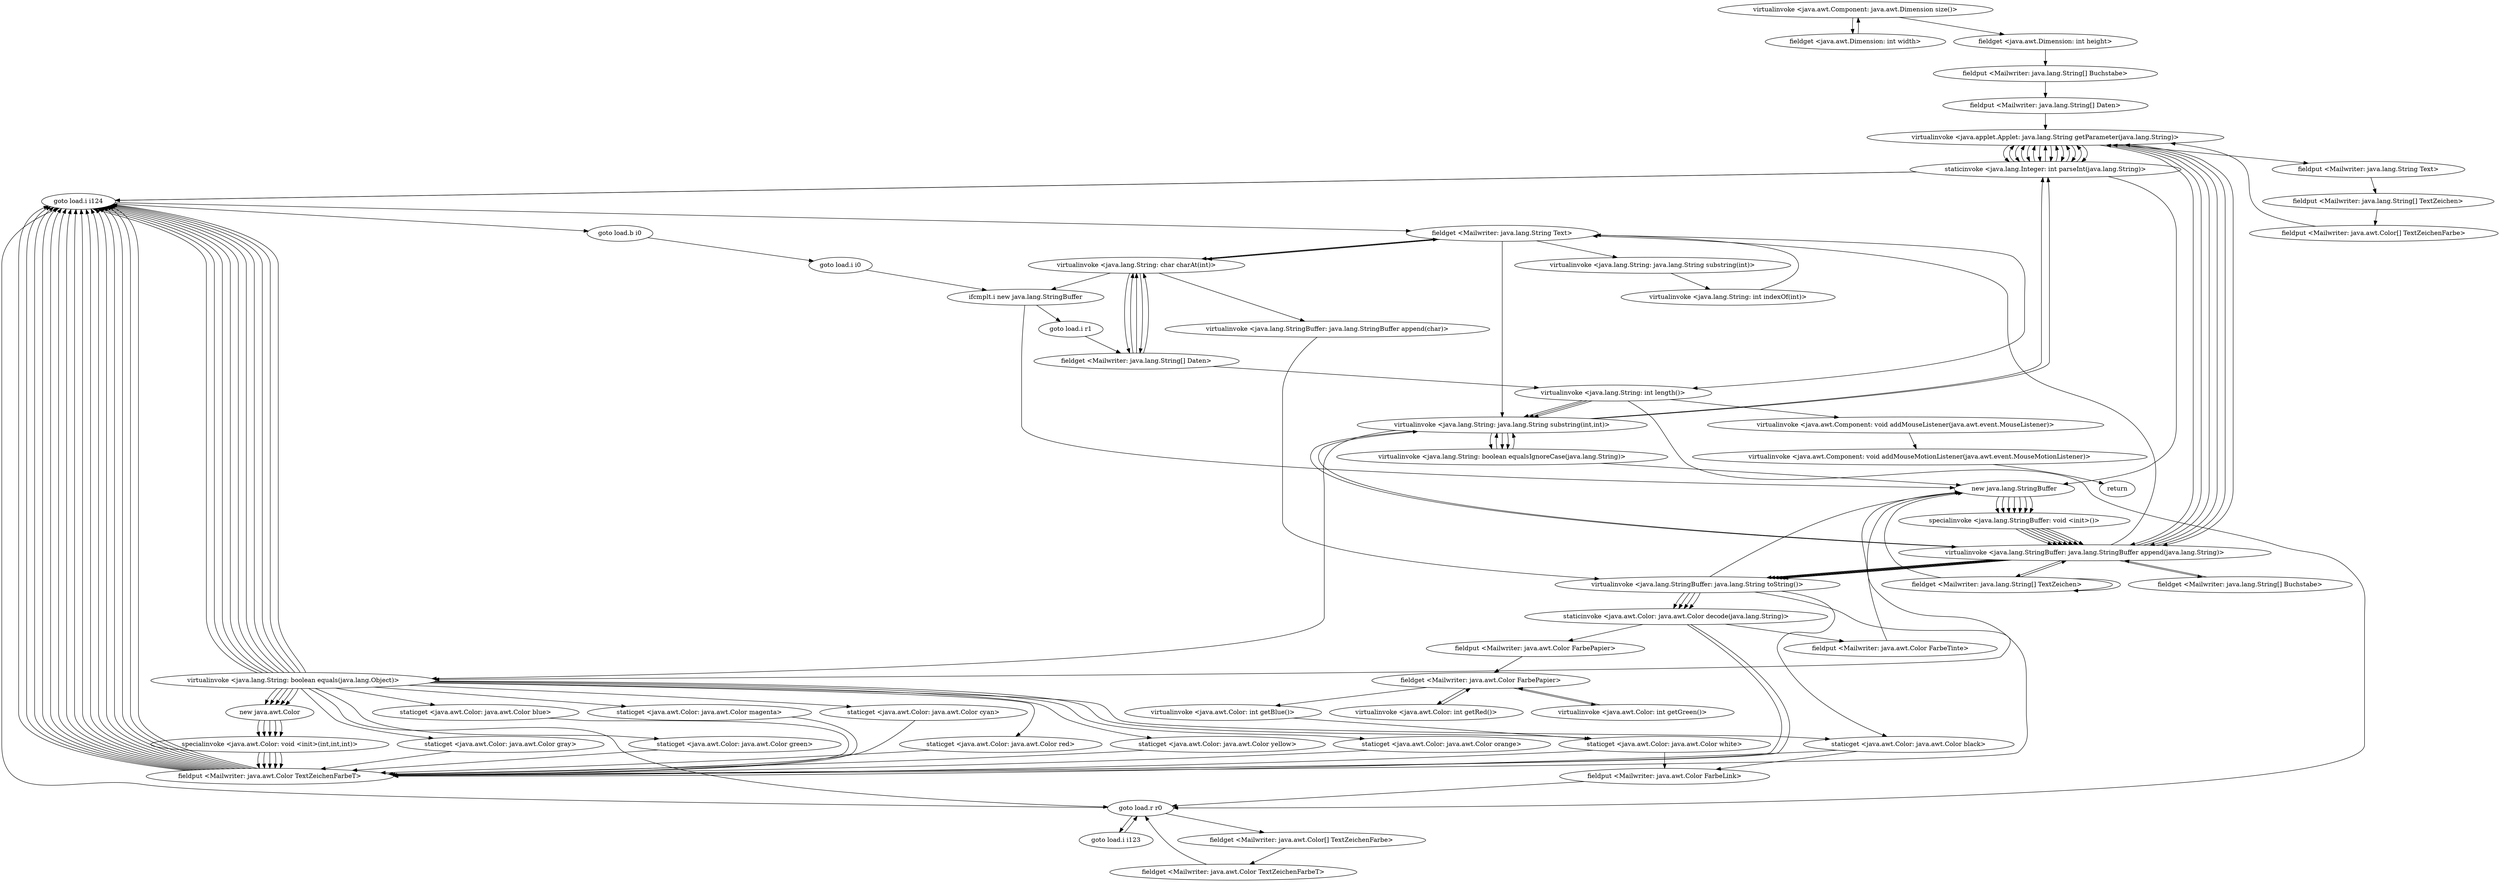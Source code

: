 digraph "" {
"virtualinvoke <java.awt.Component: java.awt.Dimension size()>";
 "virtualinvoke <java.awt.Component: java.awt.Dimension size()>"->"fieldget <java.awt.Dimension: int width>";
 "fieldget <java.awt.Dimension: int width>"->"virtualinvoke <java.awt.Component: java.awt.Dimension size()>";
 "virtualinvoke <java.awt.Component: java.awt.Dimension size()>"->"fieldget <java.awt.Dimension: int height>";
 "fieldget <java.awt.Dimension: int height>"->"fieldput <Mailwriter: java.lang.String[] Buchstabe>";
 "fieldput <Mailwriter: java.lang.String[] Buchstabe>"->"fieldput <Mailwriter: java.lang.String[] Daten>";
 "fieldput <Mailwriter: java.lang.String[] Daten>"->"virtualinvoke <java.applet.Applet: java.lang.String getParameter(java.lang.String)>";
 "virtualinvoke <java.applet.Applet: java.lang.String getParameter(java.lang.String)>"->"fieldput <Mailwriter: java.lang.String Text>";
 "fieldput <Mailwriter: java.lang.String Text>"->"fieldput <Mailwriter: java.lang.String[] TextZeichen>";
 "fieldput <Mailwriter: java.lang.String[] TextZeichen>"->"fieldput <Mailwriter: java.awt.Color[] TextZeichenFarbe>";
 "fieldput <Mailwriter: java.awt.Color[] TextZeichenFarbe>"->"virtualinvoke <java.applet.Applet: java.lang.String getParameter(java.lang.String)>";
 "virtualinvoke <java.applet.Applet: java.lang.String getParameter(java.lang.String)>"->"staticinvoke <java.lang.Integer: int parseInt(java.lang.String)>";
 "staticinvoke <java.lang.Integer: int parseInt(java.lang.String)>"->"virtualinvoke <java.applet.Applet: java.lang.String getParameter(java.lang.String)>";
 "virtualinvoke <java.applet.Applet: java.lang.String getParameter(java.lang.String)>"->"staticinvoke <java.lang.Integer: int parseInt(java.lang.String)>";
 "staticinvoke <java.lang.Integer: int parseInt(java.lang.String)>"->"virtualinvoke <java.applet.Applet: java.lang.String getParameter(java.lang.String)>";
 "virtualinvoke <java.applet.Applet: java.lang.String getParameter(java.lang.String)>"->"staticinvoke <java.lang.Integer: int parseInt(java.lang.String)>";
 "staticinvoke <java.lang.Integer: int parseInt(java.lang.String)>"->"virtualinvoke <java.applet.Applet: java.lang.String getParameter(java.lang.String)>";
 "virtualinvoke <java.applet.Applet: java.lang.String getParameter(java.lang.String)>"->"staticinvoke <java.lang.Integer: int parseInt(java.lang.String)>";
 "staticinvoke <java.lang.Integer: int parseInt(java.lang.String)>"->"virtualinvoke <java.applet.Applet: java.lang.String getParameter(java.lang.String)>";
 "virtualinvoke <java.applet.Applet: java.lang.String getParameter(java.lang.String)>"->"staticinvoke <java.lang.Integer: int parseInt(java.lang.String)>";
 "staticinvoke <java.lang.Integer: int parseInt(java.lang.String)>"->"virtualinvoke <java.applet.Applet: java.lang.String getParameter(java.lang.String)>";
 "virtualinvoke <java.applet.Applet: java.lang.String getParameter(java.lang.String)>"->"staticinvoke <java.lang.Integer: int parseInt(java.lang.String)>";
 "staticinvoke <java.lang.Integer: int parseInt(java.lang.String)>"->"virtualinvoke <java.applet.Applet: java.lang.String getParameter(java.lang.String)>";
 "virtualinvoke <java.applet.Applet: java.lang.String getParameter(java.lang.String)>"->"staticinvoke <java.lang.Integer: int parseInt(java.lang.String)>";
 "staticinvoke <java.lang.Integer: int parseInt(java.lang.String)>"->"virtualinvoke <java.applet.Applet: java.lang.String getParameter(java.lang.String)>";
 "virtualinvoke <java.applet.Applet: java.lang.String getParameter(java.lang.String)>"->"staticinvoke <java.lang.Integer: int parseInt(java.lang.String)>";
 "staticinvoke <java.lang.Integer: int parseInt(java.lang.String)>"->"new java.lang.StringBuffer";
 "new java.lang.StringBuffer"->"specialinvoke <java.lang.StringBuffer: void <init>()>";
 "specialinvoke <java.lang.StringBuffer: void <init>()>"->"virtualinvoke <java.lang.StringBuffer: java.lang.StringBuffer append(java.lang.String)>";
 "virtualinvoke <java.lang.StringBuffer: java.lang.StringBuffer append(java.lang.String)>"->"virtualinvoke <java.applet.Applet: java.lang.String getParameter(java.lang.String)>";
 "virtualinvoke <java.applet.Applet: java.lang.String getParameter(java.lang.String)>"->"virtualinvoke <java.lang.StringBuffer: java.lang.StringBuffer append(java.lang.String)>";
 "virtualinvoke <java.lang.StringBuffer: java.lang.StringBuffer append(java.lang.String)>"->"virtualinvoke <java.lang.StringBuffer: java.lang.String toString()>";
 "virtualinvoke <java.lang.StringBuffer: java.lang.String toString()>"->"staticinvoke <java.awt.Color: java.awt.Color decode(java.lang.String)>";
 "staticinvoke <java.awt.Color: java.awt.Color decode(java.lang.String)>"->"fieldput <Mailwriter: java.awt.Color FarbeTinte>";
 "fieldput <Mailwriter: java.awt.Color FarbeTinte>"->"new java.lang.StringBuffer";
 "new java.lang.StringBuffer"->"specialinvoke <java.lang.StringBuffer: void <init>()>";
 "specialinvoke <java.lang.StringBuffer: void <init>()>"->"virtualinvoke <java.lang.StringBuffer: java.lang.StringBuffer append(java.lang.String)>";
 "virtualinvoke <java.lang.StringBuffer: java.lang.StringBuffer append(java.lang.String)>"->"virtualinvoke <java.applet.Applet: java.lang.String getParameter(java.lang.String)>";
 "virtualinvoke <java.applet.Applet: java.lang.String getParameter(java.lang.String)>"->"virtualinvoke <java.lang.StringBuffer: java.lang.StringBuffer append(java.lang.String)>";
 "virtualinvoke <java.lang.StringBuffer: java.lang.StringBuffer append(java.lang.String)>"->"virtualinvoke <java.lang.StringBuffer: java.lang.String toString()>";
 "virtualinvoke <java.lang.StringBuffer: java.lang.String toString()>"->"staticinvoke <java.awt.Color: java.awt.Color decode(java.lang.String)>";
 "staticinvoke <java.awt.Color: java.awt.Color decode(java.lang.String)>"->"fieldput <Mailwriter: java.awt.Color TextZeichenFarbeT>";
 "fieldput <Mailwriter: java.awt.Color TextZeichenFarbeT>"->"new java.lang.StringBuffer";
 "new java.lang.StringBuffer"->"specialinvoke <java.lang.StringBuffer: void <init>()>";
 "specialinvoke <java.lang.StringBuffer: void <init>()>"->"virtualinvoke <java.lang.StringBuffer: java.lang.StringBuffer append(java.lang.String)>";
 "virtualinvoke <java.lang.StringBuffer: java.lang.StringBuffer append(java.lang.String)>"->"virtualinvoke <java.applet.Applet: java.lang.String getParameter(java.lang.String)>";
 "virtualinvoke <java.applet.Applet: java.lang.String getParameter(java.lang.String)>"->"virtualinvoke <java.lang.StringBuffer: java.lang.StringBuffer append(java.lang.String)>";
 "virtualinvoke <java.lang.StringBuffer: java.lang.StringBuffer append(java.lang.String)>"->"virtualinvoke <java.lang.StringBuffer: java.lang.String toString()>";
 "virtualinvoke <java.lang.StringBuffer: java.lang.String toString()>"->"staticinvoke <java.awt.Color: java.awt.Color decode(java.lang.String)>";
 "staticinvoke <java.awt.Color: java.awt.Color decode(java.lang.String)>"->"fieldput <Mailwriter: java.awt.Color FarbePapier>";
 "fieldput <Mailwriter: java.awt.Color FarbePapier>"->"fieldget <Mailwriter: java.awt.Color FarbePapier>";
 "fieldget <Mailwriter: java.awt.Color FarbePapier>"->"virtualinvoke <java.awt.Color: int getRed()>";
 "virtualinvoke <java.awt.Color: int getRed()>"->"fieldget <Mailwriter: java.awt.Color FarbePapier>";
 "fieldget <Mailwriter: java.awt.Color FarbePapier>"->"virtualinvoke <java.awt.Color: int getGreen()>";
 "virtualinvoke <java.awt.Color: int getGreen()>"->"fieldget <Mailwriter: java.awt.Color FarbePapier>";
 "fieldget <Mailwriter: java.awt.Color FarbePapier>"->"virtualinvoke <java.awt.Color: int getBlue()>";
 "virtualinvoke <java.awt.Color: int getBlue()>"->"staticget <java.awt.Color: java.awt.Color white>";
 "staticget <java.awt.Color: java.awt.Color white>"->"fieldput <Mailwriter: java.awt.Color FarbeLink>";
 "fieldput <Mailwriter: java.awt.Color FarbeLink>"->"goto load.r r0";
 "goto load.r r0"->"goto load.i i124";
 "goto load.i i124"->"fieldget <Mailwriter: java.lang.String Text>";
 "fieldget <Mailwriter: java.lang.String Text>"->"virtualinvoke <java.lang.String: int length()>";
 "virtualinvoke <java.lang.String: int length()>"->"virtualinvoke <java.awt.Component: void addMouseListener(java.awt.event.MouseListener)>";
 "virtualinvoke <java.awt.Component: void addMouseListener(java.awt.event.MouseListener)>"->"virtualinvoke <java.awt.Component: void addMouseMotionListener(java.awt.event.MouseMotionListener)>";
 "virtualinvoke <java.awt.Component: void addMouseMotionListener(java.awt.event.MouseMotionListener)>"->"return";
"fieldget <Mailwriter: java.lang.String Text>";
 "fieldget <Mailwriter: java.lang.String Text>"->"virtualinvoke <java.lang.String: char charAt(int)>";
 "virtualinvoke <java.lang.String: char charAt(int)>"->"fieldget <Mailwriter: java.lang.String Text>";
 "fieldget <Mailwriter: java.lang.String Text>"->"virtualinvoke <java.lang.String: java.lang.String substring(int)>";
 "virtualinvoke <java.lang.String: java.lang.String substring(int)>"->"virtualinvoke <java.lang.String: int indexOf(int)>";
 "virtualinvoke <java.lang.String: int indexOf(int)>"->"fieldget <Mailwriter: java.lang.String Text>";
 "fieldget <Mailwriter: java.lang.String Text>"->"virtualinvoke <java.lang.String: java.lang.String substring(int,int)>";
 "virtualinvoke <java.lang.String: java.lang.String substring(int,int)>"->"virtualinvoke <java.lang.String: boolean equals(java.lang.Object)>";
 "virtualinvoke <java.lang.String: boolean equals(java.lang.Object)>"->"goto load.i i124";
 "goto load.i i124"->"goto load.b i0";
 "goto load.b i0"->"goto load.i i0";
 "goto load.i i0"->"ifcmplt.i new java.lang.StringBuffer";
 "ifcmplt.i new java.lang.StringBuffer"->"goto load.i r1";
 "goto load.i r1"->"fieldget <Mailwriter: java.lang.String[] Daten>";
 "fieldget <Mailwriter: java.lang.String[] Daten>"->"virtualinvoke <java.lang.String: int length()>";
 "virtualinvoke <java.lang.String: int length()>"->"goto load.r r0";
 "goto load.r r0"->"goto load.i i123";
 "goto load.i i123"->"goto load.r r0";
 "goto load.r r0"->"fieldget <Mailwriter: java.awt.Color[] TextZeichenFarbe>";
 "fieldget <Mailwriter: java.awt.Color[] TextZeichenFarbe>"->"fieldget <Mailwriter: java.awt.Color TextZeichenFarbeT>";
 "fieldget <Mailwriter: java.awt.Color TextZeichenFarbeT>"->"goto load.r r0";
"fieldget <Mailwriter: java.lang.String[] Daten>";
 "fieldget <Mailwriter: java.lang.String[] Daten>"->"virtualinvoke <java.lang.String: char charAt(int)>";
 "virtualinvoke <java.lang.String: char charAt(int)>"->"fieldget <Mailwriter: java.lang.String[] Daten>";
 "fieldget <Mailwriter: java.lang.String[] Daten>"->"virtualinvoke <java.lang.String: char charAt(int)>";
 "virtualinvoke <java.lang.String: char charAt(int)>"->"fieldget <Mailwriter: java.lang.String[] Daten>";
 "fieldget <Mailwriter: java.lang.String[] Daten>"->"virtualinvoke <java.lang.String: char charAt(int)>";
 "virtualinvoke <java.lang.String: char charAt(int)>"-> "ifcmplt.i new java.lang.StringBuffer"->"new java.lang.StringBuffer";
 "new java.lang.StringBuffer"->"specialinvoke <java.lang.StringBuffer: void <init>()>";
 "specialinvoke <java.lang.StringBuffer: void <init>()>"->"virtualinvoke <java.lang.StringBuffer: java.lang.StringBuffer append(java.lang.String)>";
 "virtualinvoke <java.lang.StringBuffer: java.lang.StringBuffer append(java.lang.String)>"->"fieldget <Mailwriter: java.lang.String[] Buchstabe>";
 "fieldget <Mailwriter: java.lang.String[] Buchstabe>"->"virtualinvoke <java.lang.StringBuffer: java.lang.StringBuffer append(java.lang.String)>";
 "virtualinvoke <java.lang.StringBuffer: java.lang.StringBuffer append(java.lang.String)>"->"virtualinvoke <java.lang.StringBuffer: java.lang.String toString()>";
 "virtualinvoke <java.lang.StringBuffer: java.lang.String toString()>"->"new java.lang.StringBuffer";
 "new java.lang.StringBuffer"->"specialinvoke <java.lang.StringBuffer: void <init>()>";
 "specialinvoke <java.lang.StringBuffer: void <init>()>"->"virtualinvoke <java.lang.StringBuffer: java.lang.StringBuffer append(java.lang.String)>";
 "virtualinvoke <java.lang.StringBuffer: java.lang.StringBuffer append(java.lang.String)>"->"fieldget <Mailwriter: java.lang.String[] TextZeichen>";
 "fieldget <Mailwriter: java.lang.String[] TextZeichen>"->"virtualinvoke <java.lang.StringBuffer: java.lang.StringBuffer append(java.lang.String)>";
 "virtualinvoke <java.lang.StringBuffer: java.lang.StringBuffer append(java.lang.String)>"->"virtualinvoke <java.lang.StringBuffer: java.lang.String toString()>";
 "virtualinvoke <java.lang.StringBuffer: java.lang.String toString()>"->"virtualinvoke <java.lang.String: boolean equals(java.lang.Object)>";
 "virtualinvoke <java.lang.String: boolean equals(java.lang.Object)>"->"goto load.r r0";
"virtualinvoke <java.lang.String: boolean equals(java.lang.Object)>";
 "virtualinvoke <java.lang.String: boolean equals(java.lang.Object)>"->"goto load.i i124";
"virtualinvoke <java.lang.String: boolean equals(java.lang.Object)>";
 "virtualinvoke <java.lang.String: boolean equals(java.lang.Object)>"->"staticget <java.awt.Color: java.awt.Color red>";
 "staticget <java.awt.Color: java.awt.Color red>"->"fieldput <Mailwriter: java.awt.Color TextZeichenFarbeT>";
 "fieldput <Mailwriter: java.awt.Color TextZeichenFarbeT>"->"goto load.i i124";
"virtualinvoke <java.lang.String: boolean equals(java.lang.Object)>";
 "virtualinvoke <java.lang.String: boolean equals(java.lang.Object)>"->"staticget <java.awt.Color: java.awt.Color yellow>";
 "staticget <java.awt.Color: java.awt.Color yellow>"->"fieldput <Mailwriter: java.awt.Color TextZeichenFarbeT>";
 "fieldput <Mailwriter: java.awt.Color TextZeichenFarbeT>"->"goto load.i i124";
"virtualinvoke <java.lang.String: boolean equals(java.lang.Object)>";
 "virtualinvoke <java.lang.String: boolean equals(java.lang.Object)>"->"staticget <java.awt.Color: java.awt.Color orange>";
 "staticget <java.awt.Color: java.awt.Color orange>"->"fieldput <Mailwriter: java.awt.Color TextZeichenFarbeT>";
 "fieldput <Mailwriter: java.awt.Color TextZeichenFarbeT>"->"goto load.i i124";
"virtualinvoke <java.lang.String: boolean equals(java.lang.Object)>";
 "virtualinvoke <java.lang.String: boolean equals(java.lang.Object)>"->"new java.awt.Color";
 "new java.awt.Color"->"specialinvoke <java.awt.Color: void <init>(int,int,int)>";
 "specialinvoke <java.awt.Color: void <init>(int,int,int)>"->"fieldput <Mailwriter: java.awt.Color TextZeichenFarbeT>";
 "fieldput <Mailwriter: java.awt.Color TextZeichenFarbeT>"->"goto load.i i124";
"virtualinvoke <java.lang.String: boolean equals(java.lang.Object)>";
 "virtualinvoke <java.lang.String: boolean equals(java.lang.Object)>"->"staticget <java.awt.Color: java.awt.Color black>";
 "staticget <java.awt.Color: java.awt.Color black>"->"fieldput <Mailwriter: java.awt.Color TextZeichenFarbeT>";
 "fieldput <Mailwriter: java.awt.Color TextZeichenFarbeT>"->"goto load.i i124";
"virtualinvoke <java.lang.String: boolean equals(java.lang.Object)>";
 "virtualinvoke <java.lang.String: boolean equals(java.lang.Object)>"->"staticget <java.awt.Color: java.awt.Color white>";
 "staticget <java.awt.Color: java.awt.Color white>"->"fieldput <Mailwriter: java.awt.Color TextZeichenFarbeT>";
 "fieldput <Mailwriter: java.awt.Color TextZeichenFarbeT>"->"goto load.i i124";
"virtualinvoke <java.lang.String: boolean equals(java.lang.Object)>";
 "virtualinvoke <java.lang.String: boolean equals(java.lang.Object)>"->"staticget <java.awt.Color: java.awt.Color gray>";
 "staticget <java.awt.Color: java.awt.Color gray>"->"fieldput <Mailwriter: java.awt.Color TextZeichenFarbeT>";
 "fieldput <Mailwriter: java.awt.Color TextZeichenFarbeT>"->"goto load.i i124";
"virtualinvoke <java.lang.String: boolean equals(java.lang.Object)>";
 "virtualinvoke <java.lang.String: boolean equals(java.lang.Object)>"->"new java.awt.Color";
 "new java.awt.Color"->"specialinvoke <java.awt.Color: void <init>(int,int,int)>";
 "specialinvoke <java.awt.Color: void <init>(int,int,int)>"->"fieldput <Mailwriter: java.awt.Color TextZeichenFarbeT>";
 "fieldput <Mailwriter: java.awt.Color TextZeichenFarbeT>"->"goto load.i i124";
"virtualinvoke <java.lang.String: boolean equals(java.lang.Object)>";
 "virtualinvoke <java.lang.String: boolean equals(java.lang.Object)>"->"new java.awt.Color";
 "new java.awt.Color"->"specialinvoke <java.awt.Color: void <init>(int,int,int)>";
 "specialinvoke <java.awt.Color: void <init>(int,int,int)>"->"fieldput <Mailwriter: java.awt.Color TextZeichenFarbeT>";
 "fieldput <Mailwriter: java.awt.Color TextZeichenFarbeT>"->"goto load.i i124";
"virtualinvoke <java.lang.String: boolean equals(java.lang.Object)>";
 "virtualinvoke <java.lang.String: boolean equals(java.lang.Object)>"->"staticget <java.awt.Color: java.awt.Color green>";
 "staticget <java.awt.Color: java.awt.Color green>"->"fieldput <Mailwriter: java.awt.Color TextZeichenFarbeT>";
 "fieldput <Mailwriter: java.awt.Color TextZeichenFarbeT>"->"goto load.i i124";
"virtualinvoke <java.lang.String: boolean equals(java.lang.Object)>";
 "virtualinvoke <java.lang.String: boolean equals(java.lang.Object)>"->"staticget <java.awt.Color: java.awt.Color blue>";
 "staticget <java.awt.Color: java.awt.Color blue>"->"fieldput <Mailwriter: java.awt.Color TextZeichenFarbeT>";
 "fieldput <Mailwriter: java.awt.Color TextZeichenFarbeT>"->"goto load.i i124";
"virtualinvoke <java.lang.String: boolean equals(java.lang.Object)>";
 "virtualinvoke <java.lang.String: boolean equals(java.lang.Object)>"->"staticget <java.awt.Color: java.awt.Color magenta>";
 "staticget <java.awt.Color: java.awt.Color magenta>"->"fieldput <Mailwriter: java.awt.Color TextZeichenFarbeT>";
 "fieldput <Mailwriter: java.awt.Color TextZeichenFarbeT>"->"goto load.i i124";
"virtualinvoke <java.lang.String: boolean equals(java.lang.Object)>";
 "virtualinvoke <java.lang.String: boolean equals(java.lang.Object)>"->"staticget <java.awt.Color: java.awt.Color cyan>";
 "staticget <java.awt.Color: java.awt.Color cyan>"->"fieldput <Mailwriter: java.awt.Color TextZeichenFarbeT>";
 "fieldput <Mailwriter: java.awt.Color TextZeichenFarbeT>"->"goto load.i i124";
"virtualinvoke <java.lang.String: boolean equals(java.lang.Object)>";
 "virtualinvoke <java.lang.String: boolean equals(java.lang.Object)>"->"new java.awt.Color";
 "new java.awt.Color"->"specialinvoke <java.awt.Color: void <init>(int,int,int)>";
 "specialinvoke <java.awt.Color: void <init>(int,int,int)>"->"fieldput <Mailwriter: java.awt.Color TextZeichenFarbeT>";
 "fieldput <Mailwriter: java.awt.Color TextZeichenFarbeT>"->"goto load.i i124";
"virtualinvoke <java.lang.String: boolean equals(java.lang.Object)>";
 "virtualinvoke <java.lang.String: boolean equals(java.lang.Object)>"->"new java.awt.Color";
 "new java.awt.Color"->"specialinvoke <java.awt.Color: void <init>(int,int,int)>";
 "specialinvoke <java.awt.Color: void <init>(int,int,int)>"->"fieldput <Mailwriter: java.awt.Color TextZeichenFarbeT>";
 "fieldput <Mailwriter: java.awt.Color TextZeichenFarbeT>"->"goto load.i i124";
"virtualinvoke <java.lang.String: boolean equals(java.lang.Object)>";
 "virtualinvoke <java.lang.String: boolean equals(java.lang.Object)>"->"goto load.i i124";
"virtualinvoke <java.lang.String: boolean equals(java.lang.Object)>";
 "virtualinvoke <java.lang.String: boolean equals(java.lang.Object)>"->"goto load.i i124";
"virtualinvoke <java.lang.String: boolean equals(java.lang.Object)>";
 "virtualinvoke <java.lang.String: boolean equals(java.lang.Object)>"->"goto load.i i124";
"virtualinvoke <java.lang.String: boolean equals(java.lang.Object)>";
 "virtualinvoke <java.lang.String: boolean equals(java.lang.Object)>"->"goto load.i i124";
"virtualinvoke <java.lang.String: boolean equals(java.lang.Object)>";
 "virtualinvoke <java.lang.String: boolean equals(java.lang.Object)>"->"goto load.i i124";
"virtualinvoke <java.lang.String: boolean equals(java.lang.Object)>";
 "virtualinvoke <java.lang.String: boolean equals(java.lang.Object)>"->"goto load.i i124";
"virtualinvoke <java.lang.String: boolean equals(java.lang.Object)>";
 "virtualinvoke <java.lang.String: boolean equals(java.lang.Object)>"->"goto load.i i124";
"virtualinvoke <java.lang.String: boolean equals(java.lang.Object)>";
 "virtualinvoke <java.lang.String: boolean equals(java.lang.Object)>"->"goto load.i i124";
"virtualinvoke <java.lang.String: int length()>";
 "virtualinvoke <java.lang.String: int length()>"->"virtualinvoke <java.lang.String: java.lang.String substring(int,int)>";
 "virtualinvoke <java.lang.String: java.lang.String substring(int,int)>"->"virtualinvoke <java.lang.String: boolean equalsIgnoreCase(java.lang.String)>";
 "virtualinvoke <java.lang.String: boolean equalsIgnoreCase(java.lang.String)>"->"virtualinvoke <java.lang.String: java.lang.String substring(int,int)>";
 "virtualinvoke <java.lang.String: java.lang.String substring(int,int)>"->"staticinvoke <java.lang.Integer: int parseInt(java.lang.String)>";
 "staticinvoke <java.lang.Integer: int parseInt(java.lang.String)>"->"goto load.i i124";
"virtualinvoke <java.lang.String: int length()>";
 "virtualinvoke <java.lang.String: int length()>"->"virtualinvoke <java.lang.String: java.lang.String substring(int,int)>";
 "virtualinvoke <java.lang.String: java.lang.String substring(int,int)>"->"virtualinvoke <java.lang.String: boolean equalsIgnoreCase(java.lang.String)>";
 "virtualinvoke <java.lang.String: boolean equalsIgnoreCase(java.lang.String)>"->"new java.lang.StringBuffer";
 "new java.lang.StringBuffer"->"specialinvoke <java.lang.StringBuffer: void <init>()>";
 "specialinvoke <java.lang.StringBuffer: void <init>()>"->"virtualinvoke <java.lang.StringBuffer: java.lang.StringBuffer append(java.lang.String)>";
 "virtualinvoke <java.lang.StringBuffer: java.lang.StringBuffer append(java.lang.String)>"->"virtualinvoke <java.lang.String: java.lang.String substring(int,int)>";
 "virtualinvoke <java.lang.String: java.lang.String substring(int,int)>"->"virtualinvoke <java.lang.StringBuffer: java.lang.StringBuffer append(java.lang.String)>";
 "virtualinvoke <java.lang.StringBuffer: java.lang.StringBuffer append(java.lang.String)>"->"virtualinvoke <java.lang.StringBuffer: java.lang.String toString()>";
 "virtualinvoke <java.lang.StringBuffer: java.lang.String toString()>"->"staticinvoke <java.awt.Color: java.awt.Color decode(java.lang.String)>";
 "staticinvoke <java.awt.Color: java.awt.Color decode(java.lang.String)>"->"fieldput <Mailwriter: java.awt.Color TextZeichenFarbeT>";
 "fieldput <Mailwriter: java.awt.Color TextZeichenFarbeT>"->"goto load.i i124";
"virtualinvoke <java.lang.String: int length()>";
 "virtualinvoke <java.lang.String: int length()>"->"virtualinvoke <java.lang.String: java.lang.String substring(int,int)>";
 "virtualinvoke <java.lang.String: java.lang.String substring(int,int)>"->"virtualinvoke <java.lang.String: boolean equalsIgnoreCase(java.lang.String)>";
 "virtualinvoke <java.lang.String: boolean equalsIgnoreCase(java.lang.String)>"->"virtualinvoke <java.lang.String: java.lang.String substring(int,int)>";
 "virtualinvoke <java.lang.String: java.lang.String substring(int,int)>"->"staticinvoke <java.lang.Integer: int parseInt(java.lang.String)>";
 "staticinvoke <java.lang.Integer: int parseInt(java.lang.String)>"->"goto load.i i124";
"fieldget <Mailwriter: java.lang.String[] TextZeichen>";
 "fieldget <Mailwriter: java.lang.String[] TextZeichen>"->"fieldget <Mailwriter: java.lang.String[] TextZeichen>";
 "fieldget <Mailwriter: java.lang.String[] TextZeichen>"->"new java.lang.StringBuffer";
 "new java.lang.StringBuffer"->"specialinvoke <java.lang.StringBuffer: void <init>()>";
 "specialinvoke <java.lang.StringBuffer: void <init>()>"->"virtualinvoke <java.lang.StringBuffer: java.lang.StringBuffer append(java.lang.String)>";
 "virtualinvoke <java.lang.StringBuffer: java.lang.StringBuffer append(java.lang.String)>"->"fieldget <Mailwriter: java.lang.String Text>";
 "fieldget <Mailwriter: java.lang.String Text>"->"virtualinvoke <java.lang.String: char charAt(int)>";
 "virtualinvoke <java.lang.String: char charAt(int)>"->"virtualinvoke <java.lang.StringBuffer: java.lang.StringBuffer append(char)>";
 "virtualinvoke <java.lang.StringBuffer: java.lang.StringBuffer append(char)>"->"virtualinvoke <java.lang.StringBuffer: java.lang.String toString()>";
 "virtualinvoke <java.lang.StringBuffer: java.lang.String toString()>"->"staticget <java.awt.Color: java.awt.Color black>";
 "staticget <java.awt.Color: java.awt.Color black>"->"fieldput <Mailwriter: java.awt.Color FarbeLink>";
}
